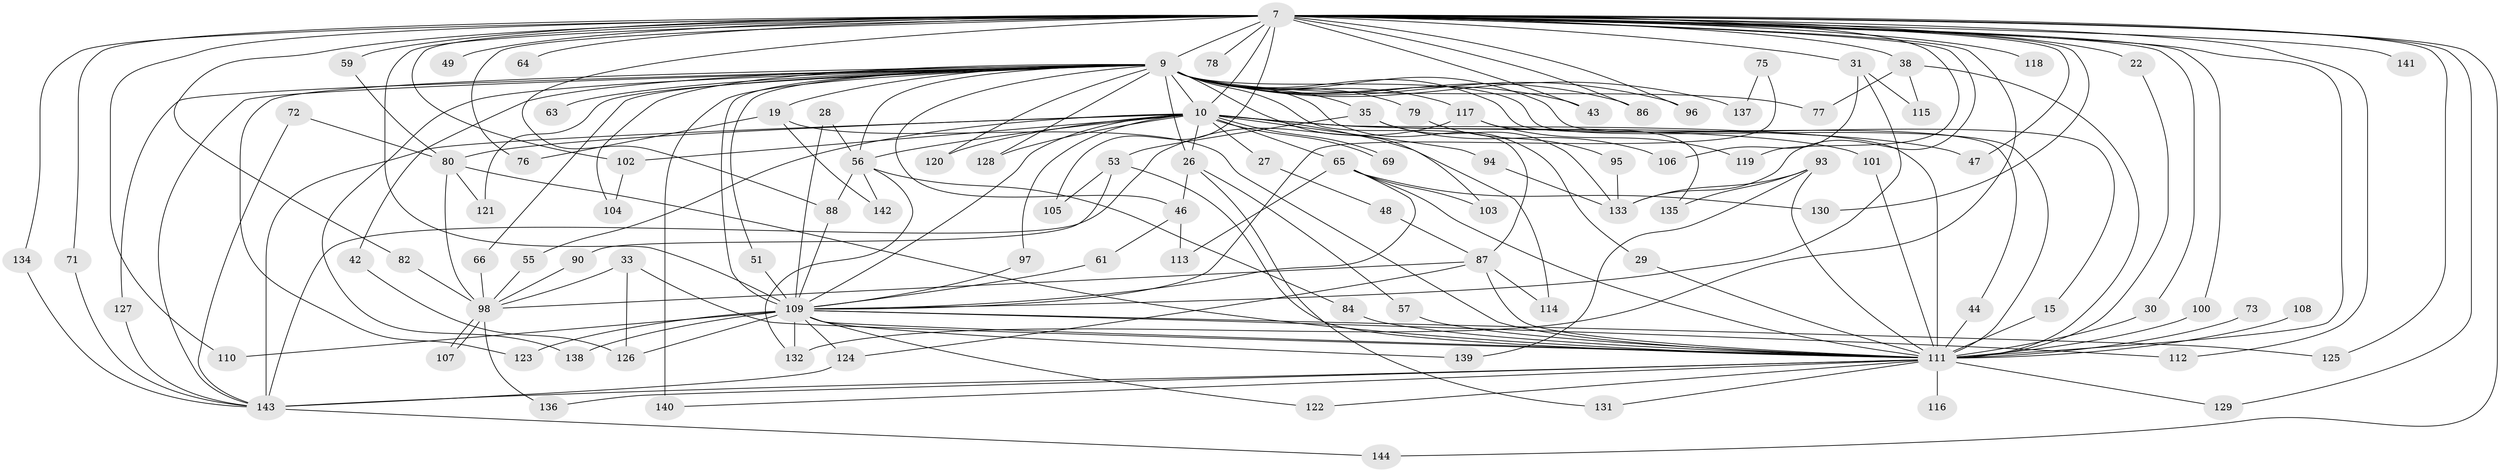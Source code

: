 // original degree distribution, {21: 0.006944444444444444, 22: 0.006944444444444444, 32: 0.006944444444444444, 17: 0.006944444444444444, 35: 0.006944444444444444, 25: 0.013888888888888888, 29: 0.006944444444444444, 27: 0.006944444444444444, 24: 0.006944444444444444, 5: 0.0625, 3: 0.14583333333333334, 4: 0.0763888888888889, 2: 0.6041666666666666, 6: 0.020833333333333332, 9: 0.013888888888888888, 7: 0.006944444444444444}
// Generated by graph-tools (version 1.1) at 2025/49/03/04/25 21:49:17]
// undirected, 100 vertices, 192 edges
graph export_dot {
graph [start="1"]
  node [color=gray90,style=filled];
  7 [super="+3"];
  9 [super="+5"];
  10 [super="+1"];
  15;
  19;
  22 [super="+13"];
  26 [super="+18+23"];
  27;
  28;
  29;
  30;
  31;
  33;
  35;
  38;
  42;
  43;
  44;
  46;
  47;
  48;
  49;
  51;
  53;
  55;
  56 [super="+21+25"];
  57;
  59;
  61;
  63 [super="+24"];
  64;
  65 [super="+58+52"];
  66;
  69;
  71;
  72;
  73;
  75;
  76;
  77;
  78;
  79;
  80 [super="+34"];
  82;
  84;
  86;
  87 [super="+45+85"];
  88 [super="+41"];
  90;
  93;
  94;
  95;
  96;
  97;
  98 [super="+36"];
  100;
  101 [super="+20"];
  102 [super="+99"];
  103;
  104;
  105;
  106;
  107;
  108 [super="+74"];
  109 [super="+17+12+14+62+92"];
  110;
  111 [super="+11+8"];
  112;
  113;
  114;
  115;
  116;
  117 [super="+81"];
  118 [super="+39"];
  119;
  120;
  121 [super="+67"];
  122;
  123;
  124 [super="+70"];
  125;
  126 [super="+32"];
  127;
  128;
  129;
  130;
  131;
  132 [super="+68+89"];
  133 [super="+37"];
  134;
  135;
  136;
  137;
  138;
  139;
  140 [super="+91"];
  141;
  142;
  143 [super="+60"];
  144;
  7 -- 9 [weight=4];
  7 -- 10 [weight=4];
  7 -- 22 [weight=2];
  7 -- 38;
  7 -- 43;
  7 -- 47;
  7 -- 49 [weight=2];
  7 -- 71;
  7 -- 78 [weight=2];
  7 -- 86;
  7 -- 96;
  7 -- 102 [weight=2];
  7 -- 129;
  7 -- 130;
  7 -- 141 [weight=2];
  7 -- 144;
  7 -- 64;
  7 -- 134;
  7 -- 76;
  7 -- 82;
  7 -- 30;
  7 -- 31;
  7 -- 100;
  7 -- 105;
  7 -- 110;
  7 -- 111 [weight=5];
  7 -- 112;
  7 -- 118 [weight=2];
  7 -- 119;
  7 -- 59;
  7 -- 125;
  7 -- 88;
  7 -- 133;
  7 -- 132 [weight=2];
  7 -- 109 [weight=6];
  9 -- 10 [weight=4];
  9 -- 15;
  9 -- 35 [weight=2];
  9 -- 42;
  9 -- 44;
  9 -- 46;
  9 -- 66;
  9 -- 79 [weight=2];
  9 -- 87 [weight=2];
  9 -- 96;
  9 -- 104;
  9 -- 120;
  9 -- 123;
  9 -- 128;
  9 -- 140 [weight=2];
  9 -- 63 [weight=3];
  9 -- 137;
  9 -- 138;
  9 -- 77;
  9 -- 19;
  9 -- 86;
  9 -- 26;
  9 -- 29;
  9 -- 103;
  9 -- 43;
  9 -- 109 [weight=7];
  9 -- 51;
  9 -- 117 [weight=2];
  9 -- 121 [weight=2];
  9 -- 127;
  9 -- 56 [weight=2];
  9 -- 111 [weight=4];
  9 -- 143;
  10 -- 26 [weight=3];
  10 -- 27 [weight=2];
  10 -- 69;
  10 -- 69;
  10 -- 94;
  10 -- 97;
  10 -- 101 [weight=2];
  10 -- 128;
  10 -- 143 [weight=2];
  10 -- 120;
  10 -- 47;
  10 -- 114;
  10 -- 55;
  10 -- 56 [weight=2];
  10 -- 102;
  10 -- 80;
  10 -- 111 [weight=5];
  10 -- 65 [weight=3];
  10 -- 109 [weight=5];
  15 -- 111;
  19 -- 76;
  19 -- 142;
  19 -- 111;
  22 -- 111;
  26 -- 46;
  26 -- 57;
  26 -- 131;
  27 -- 48;
  28 -- 56;
  28 -- 109;
  29 -- 111;
  30 -- 111;
  31 -- 106;
  31 -- 115;
  31 -- 109;
  33 -- 126;
  33 -- 111;
  33 -- 98;
  35 -- 53;
  35 -- 106;
  35 -- 133;
  38 -- 77;
  38 -- 115;
  38 -- 111;
  42 -- 126;
  44 -- 111;
  46 -- 61;
  46 -- 113;
  48 -- 87;
  51 -- 109;
  53 -- 90;
  53 -- 105;
  53 -- 111;
  55 -- 98;
  56 -- 142;
  56 -- 84;
  56 -- 88;
  56 -- 132;
  57 -- 111;
  59 -- 80;
  61 -- 109;
  65 -- 113;
  65 -- 111;
  65 -- 130;
  65 -- 109;
  65 -- 103;
  66 -- 98;
  71 -- 143;
  72 -- 80;
  72 -- 143;
  73 -- 111 [weight=2];
  75 -- 137;
  75 -- 109;
  79 -- 95;
  80 -- 121;
  80 -- 111 [weight=2];
  80 -- 98;
  82 -- 98;
  84 -- 111;
  87 -- 98 [weight=2];
  87 -- 111;
  87 -- 114;
  87 -- 124;
  88 -- 109;
  90 -- 98;
  93 -- 133;
  93 -- 135;
  93 -- 139;
  93 -- 111;
  94 -- 133;
  95 -- 133;
  97 -- 109;
  98 -- 107;
  98 -- 107;
  98 -- 136;
  100 -- 111;
  101 -- 111;
  102 -- 104;
  108 -- 111 [weight=3];
  109 -- 122;
  109 -- 132;
  109 -- 138;
  109 -- 139;
  109 -- 110;
  109 -- 111 [weight=5];
  109 -- 112;
  109 -- 125;
  109 -- 123;
  109 -- 124;
  109 -- 126 [weight=3];
  111 -- 129;
  111 -- 131;
  111 -- 136;
  111 -- 140;
  111 -- 116;
  111 -- 122;
  111 -- 143 [weight=2];
  117 -- 119;
  117 -- 135;
  117 -- 143;
  124 -- 143;
  127 -- 143;
  134 -- 143;
  143 -- 144;
}
